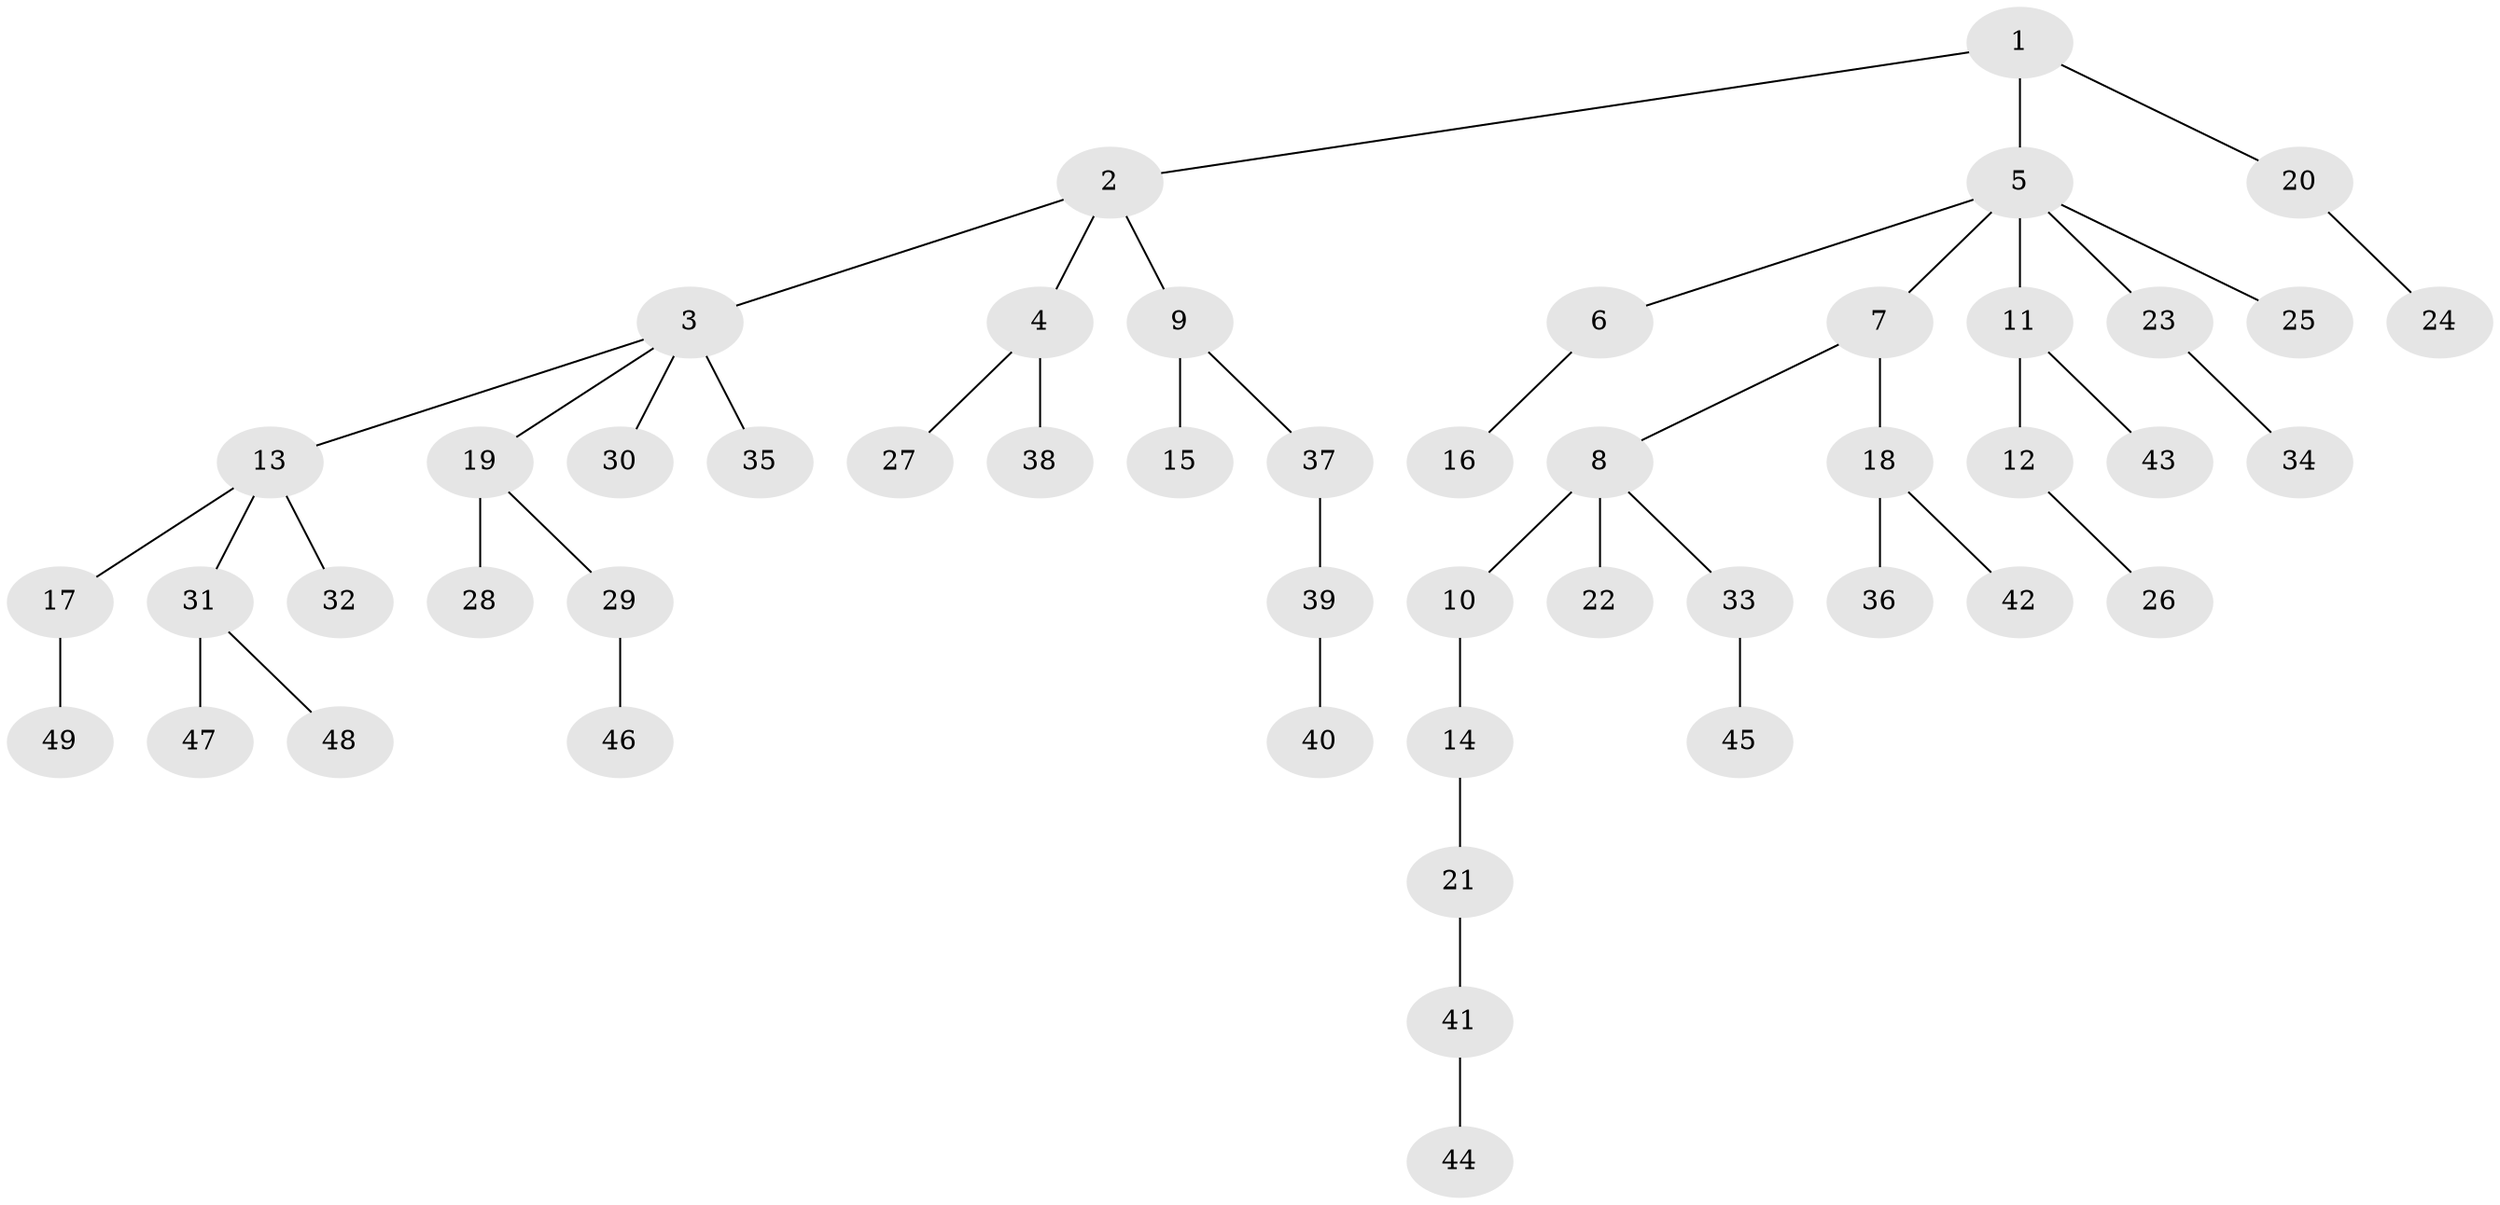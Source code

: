 // original degree distribution, {3: 0.1956521739130435, 4: 0.03260869565217391, 5: 0.03260869565217391, 7: 0.010869565217391304, 2: 0.29347826086956524, 1: 0.43478260869565216}
// Generated by graph-tools (version 1.1) at 2025/37/03/09/25 02:37:07]
// undirected, 49 vertices, 48 edges
graph export_dot {
graph [start="1"]
  node [color=gray90,style=filled];
  1;
  2;
  3;
  4;
  5;
  6;
  7;
  8;
  9;
  10;
  11;
  12;
  13;
  14;
  15;
  16;
  17;
  18;
  19;
  20;
  21;
  22;
  23;
  24;
  25;
  26;
  27;
  28;
  29;
  30;
  31;
  32;
  33;
  34;
  35;
  36;
  37;
  38;
  39;
  40;
  41;
  42;
  43;
  44;
  45;
  46;
  47;
  48;
  49;
  1 -- 2 [weight=1.0];
  1 -- 5 [weight=1.0];
  1 -- 20 [weight=1.0];
  2 -- 3 [weight=1.0];
  2 -- 4 [weight=1.0];
  2 -- 9 [weight=1.0];
  3 -- 13 [weight=1.0];
  3 -- 19 [weight=1.0];
  3 -- 30 [weight=1.0];
  3 -- 35 [weight=2.0];
  4 -- 27 [weight=1.0];
  4 -- 38 [weight=1.0];
  5 -- 6 [weight=1.0];
  5 -- 7 [weight=1.0];
  5 -- 11 [weight=1.0];
  5 -- 23 [weight=1.0];
  5 -- 25 [weight=1.0];
  6 -- 16 [weight=1.0];
  7 -- 8 [weight=1.0];
  7 -- 18 [weight=1.0];
  8 -- 10 [weight=3.0];
  8 -- 22 [weight=1.0];
  8 -- 33 [weight=1.0];
  9 -- 15 [weight=2.0];
  9 -- 37 [weight=1.0];
  10 -- 14 [weight=1.0];
  11 -- 12 [weight=1.0];
  11 -- 43 [weight=1.0];
  12 -- 26 [weight=1.0];
  13 -- 17 [weight=1.0];
  13 -- 31 [weight=1.0];
  13 -- 32 [weight=1.0];
  14 -- 21 [weight=1.0];
  17 -- 49 [weight=1.0];
  18 -- 36 [weight=1.0];
  18 -- 42 [weight=2.0];
  19 -- 28 [weight=1.0];
  19 -- 29 [weight=1.0];
  20 -- 24 [weight=1.0];
  21 -- 41 [weight=1.0];
  23 -- 34 [weight=1.0];
  29 -- 46 [weight=1.0];
  31 -- 47 [weight=1.0];
  31 -- 48 [weight=1.0];
  33 -- 45 [weight=1.0];
  37 -- 39 [weight=1.0];
  39 -- 40 [weight=1.0];
  41 -- 44 [weight=1.0];
}
